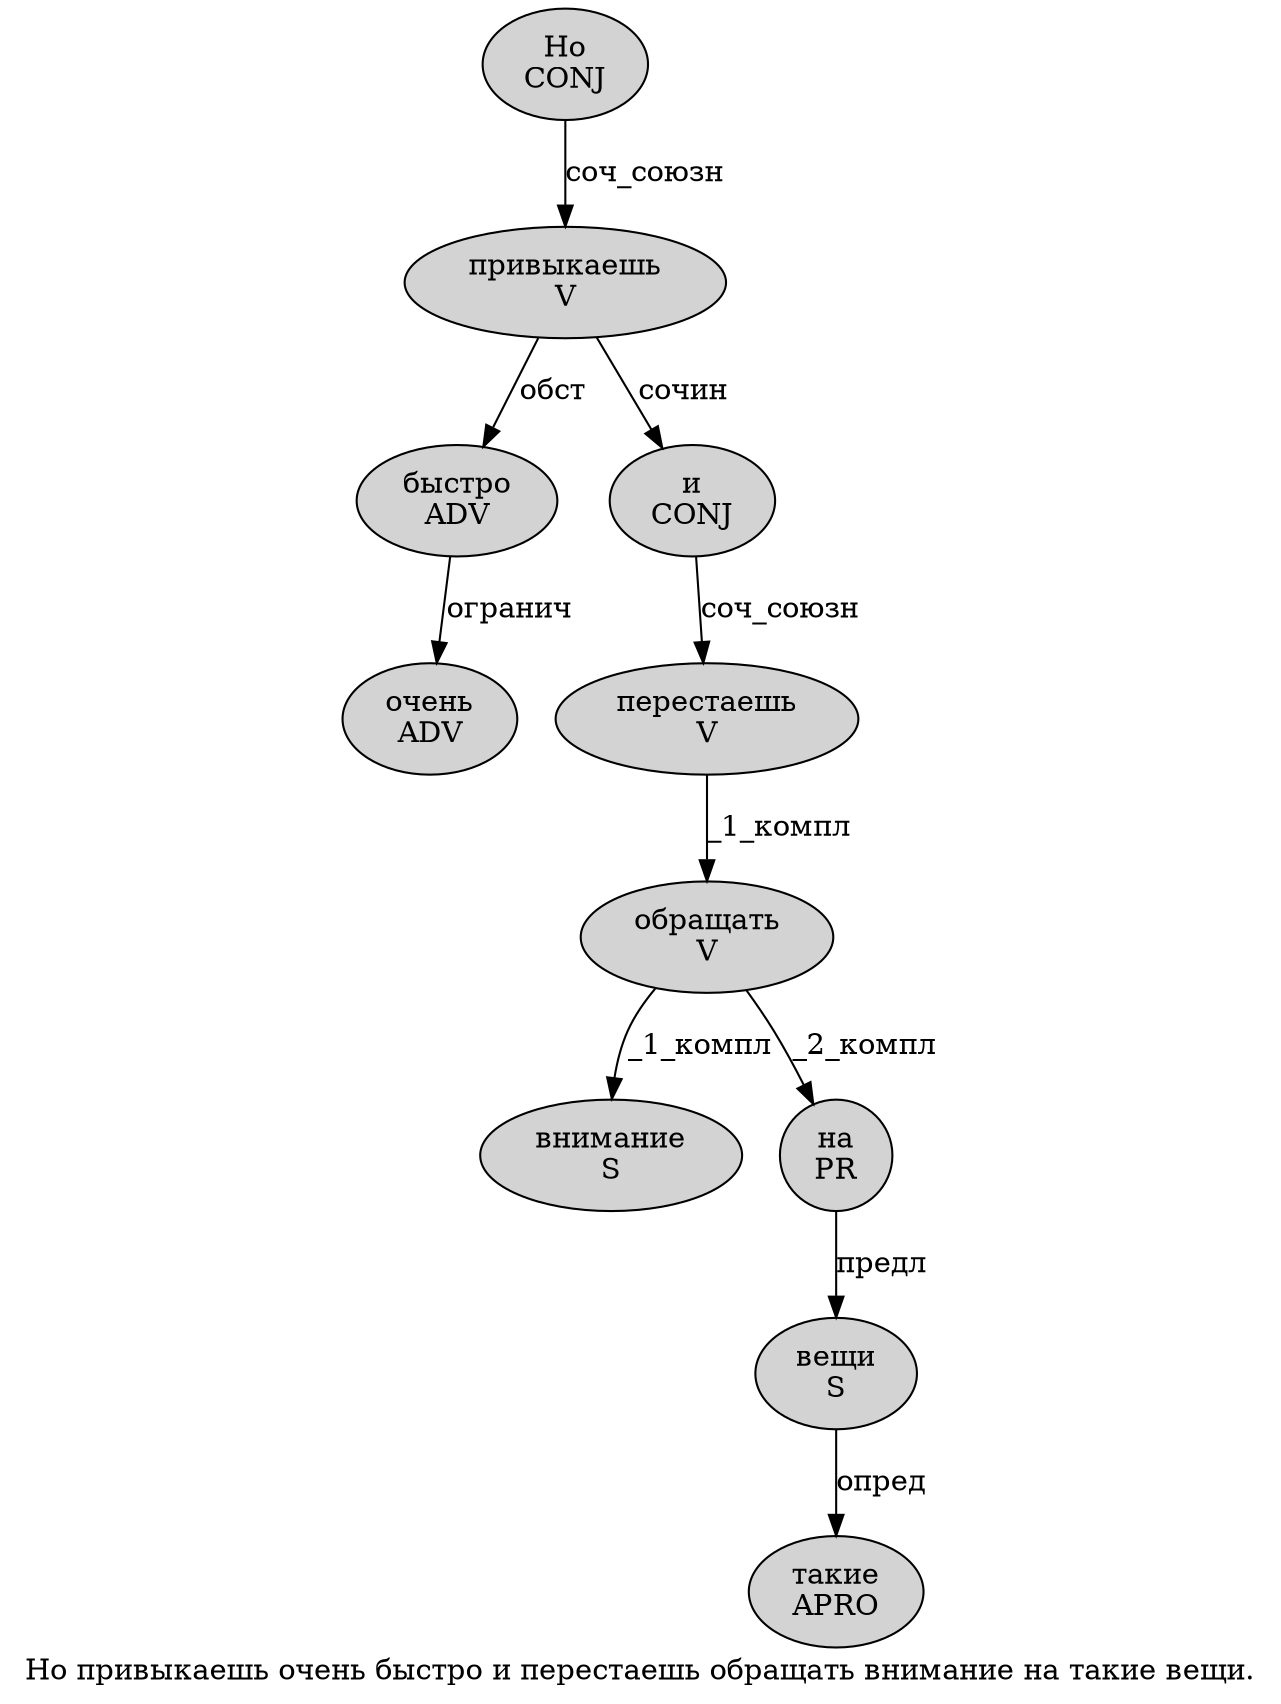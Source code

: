 digraph SENTENCE_1668 {
	graph [label="Но привыкаешь очень быстро и перестаешь обращать внимание на такие вещи."]
	node [style=filled]
		0 [label="Но
CONJ" color="" fillcolor=lightgray penwidth=1 shape=ellipse]
		1 [label="привыкаешь
V" color="" fillcolor=lightgray penwidth=1 shape=ellipse]
		2 [label="очень
ADV" color="" fillcolor=lightgray penwidth=1 shape=ellipse]
		3 [label="быстро
ADV" color="" fillcolor=lightgray penwidth=1 shape=ellipse]
		4 [label="и
CONJ" color="" fillcolor=lightgray penwidth=1 shape=ellipse]
		5 [label="перестаешь
V" color="" fillcolor=lightgray penwidth=1 shape=ellipse]
		6 [label="обращать
V" color="" fillcolor=lightgray penwidth=1 shape=ellipse]
		7 [label="внимание
S" color="" fillcolor=lightgray penwidth=1 shape=ellipse]
		8 [label="на
PR" color="" fillcolor=lightgray penwidth=1 shape=ellipse]
		9 [label="такие
APRO" color="" fillcolor=lightgray penwidth=1 shape=ellipse]
		10 [label="вещи
S" color="" fillcolor=lightgray penwidth=1 shape=ellipse]
			5 -> 6 [label="_1_компл"]
			1 -> 3 [label="обст"]
			1 -> 4 [label="сочин"]
			3 -> 2 [label="огранич"]
			4 -> 5 [label="соч_союзн"]
			6 -> 7 [label="_1_компл"]
			6 -> 8 [label="_2_компл"]
			10 -> 9 [label="опред"]
			0 -> 1 [label="соч_союзн"]
			8 -> 10 [label="предл"]
}